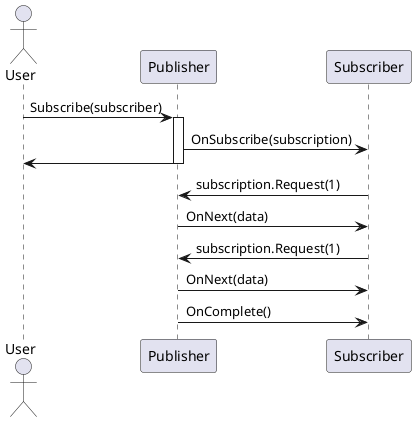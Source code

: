 @startuml
actor User
User -> Publisher : Subscribe(subscriber)
activate Publisher

Publisher -> Subscriber : OnSubscribe(subscription)

Publisher -> User
deactivate Publisher

Subscriber -> Publisher : subscription.Request(1)

Publisher -> Subscriber : OnNext(data)

Subscriber -> Publisher : subscription.Request(1)

Publisher -> Subscriber : OnNext(data)

Publisher -> Subscriber : OnComplete()
@enduml
